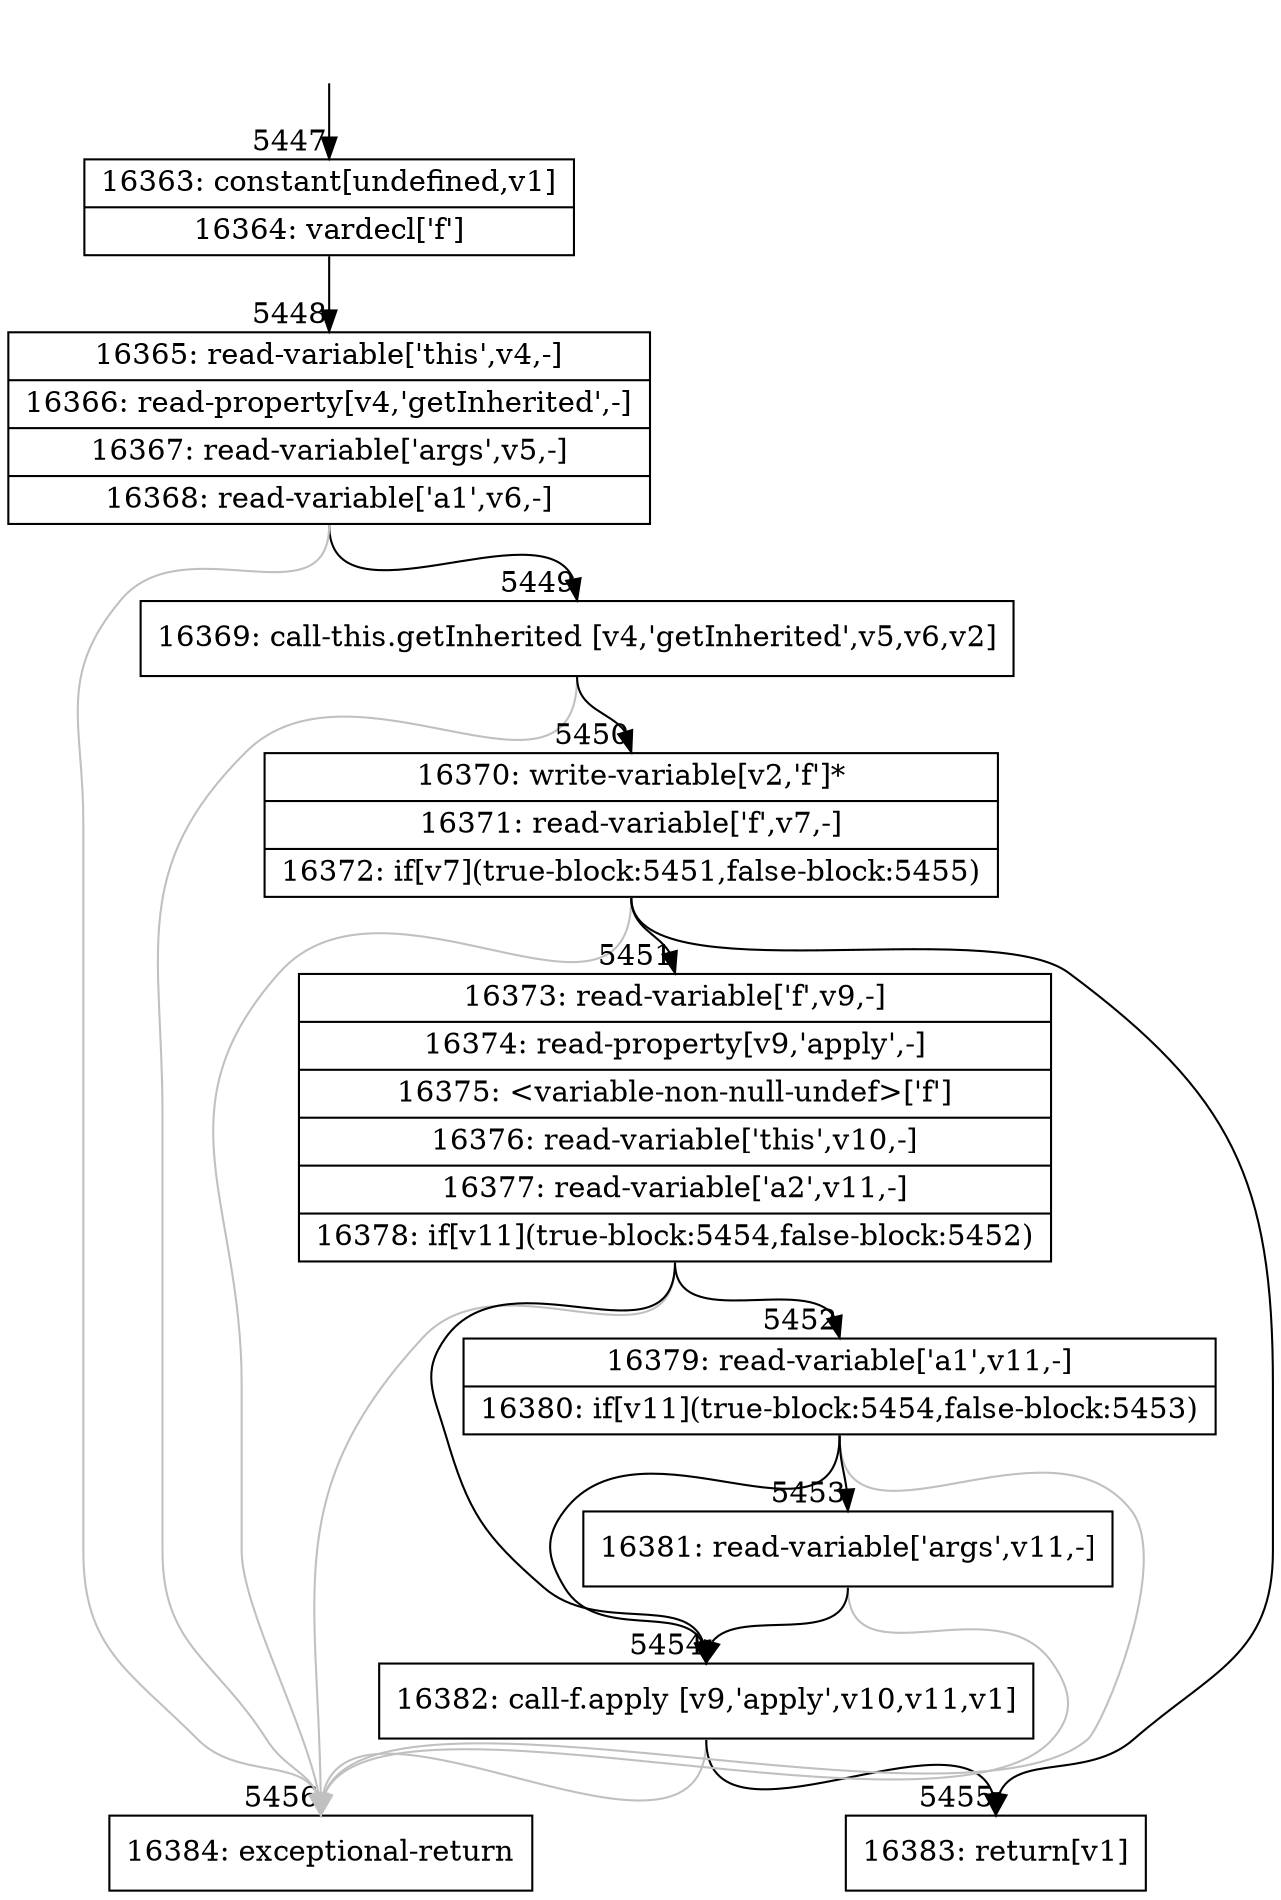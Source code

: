 digraph {
rankdir="TD"
BB_entry376[shape=none,label=""];
BB_entry376 -> BB5447 [tailport=s, headport=n, headlabel="    5447"]
BB5447 [shape=record label="{16363: constant[undefined,v1]|16364: vardecl['f']}" ] 
BB5447 -> BB5448 [tailport=s, headport=n, headlabel="      5448"]
BB5448 [shape=record label="{16365: read-variable['this',v4,-]|16366: read-property[v4,'getInherited',-]|16367: read-variable['args',v5,-]|16368: read-variable['a1',v6,-]}" ] 
BB5448 -> BB5449 [tailport=s, headport=n, headlabel="      5449"]
BB5448 -> BB5456 [tailport=s, headport=n, color=gray, headlabel="      5456"]
BB5449 [shape=record label="{16369: call-this.getInherited [v4,'getInherited',v5,v6,v2]}" ] 
BB5449 -> BB5450 [tailport=s, headport=n, headlabel="      5450"]
BB5449 -> BB5456 [tailport=s, headport=n, color=gray]
BB5450 [shape=record label="{16370: write-variable[v2,'f']*|16371: read-variable['f',v7,-]|16372: if[v7](true-block:5451,false-block:5455)}" ] 
BB5450 -> BB5451 [tailport=s, headport=n, headlabel="      5451"]
BB5450 -> BB5455 [tailport=s, headport=n, headlabel="      5455"]
BB5450 -> BB5456 [tailport=s, headport=n, color=gray]
BB5451 [shape=record label="{16373: read-variable['f',v9,-]|16374: read-property[v9,'apply',-]|16375: \<variable-non-null-undef\>['f']|16376: read-variable['this',v10,-]|16377: read-variable['a2',v11,-]|16378: if[v11](true-block:5454,false-block:5452)}" ] 
BB5451 -> BB5454 [tailport=s, headport=n, headlabel="      5454"]
BB5451 -> BB5452 [tailport=s, headport=n, headlabel="      5452"]
BB5451 -> BB5456 [tailport=s, headport=n, color=gray]
BB5452 [shape=record label="{16379: read-variable['a1',v11,-]|16380: if[v11](true-block:5454,false-block:5453)}" ] 
BB5452 -> BB5454 [tailport=s, headport=n]
BB5452 -> BB5453 [tailport=s, headport=n, headlabel="      5453"]
BB5452 -> BB5456 [tailport=s, headport=n, color=gray]
BB5453 [shape=record label="{16381: read-variable['args',v11,-]}" ] 
BB5453 -> BB5454 [tailport=s, headport=n]
BB5453 -> BB5456 [tailport=s, headport=n, color=gray]
BB5454 [shape=record label="{16382: call-f.apply [v9,'apply',v10,v11,v1]}" ] 
BB5454 -> BB5455 [tailport=s, headport=n]
BB5454 -> BB5456 [tailport=s, headport=n, color=gray]
BB5455 [shape=record label="{16383: return[v1]}" ] 
BB5456 [shape=record label="{16384: exceptional-return}" ] 
//#$~ 7388
}
